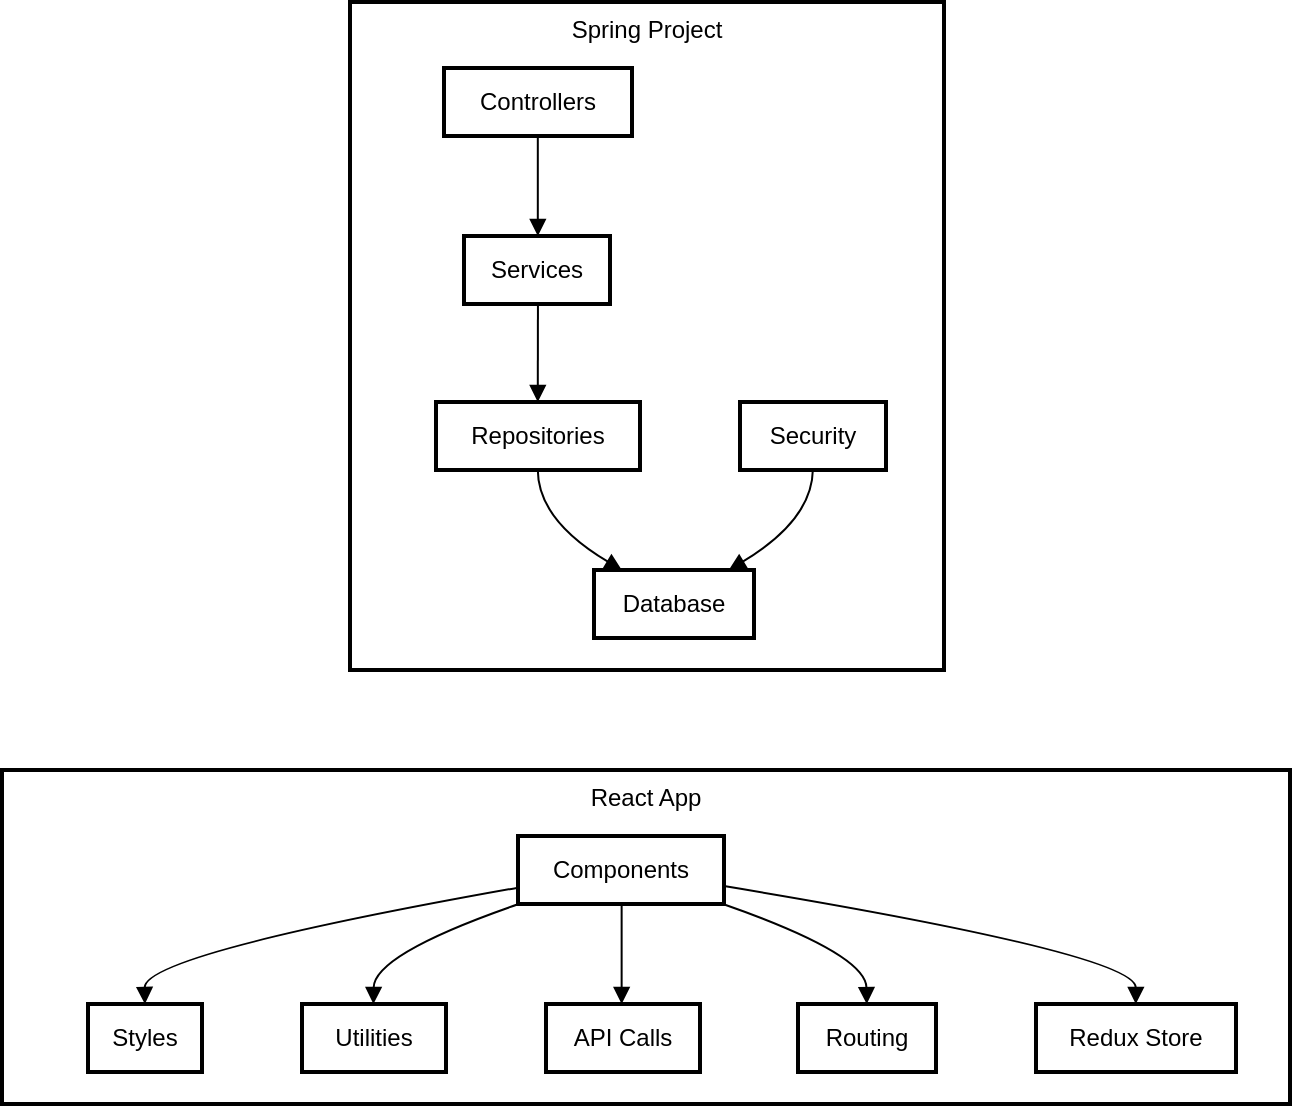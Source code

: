 <mxfile version="21.5.2" type="github">
  <diagram name="Page-1" id="S0oW7kvSpJavgTIhAodF">
    <mxGraphModel>
      <root>
        <mxCell id="0" />
        <mxCell id="1" parent="0" />
        <mxCell id="2" value="Spring Project" style="whiteSpace=wrap;strokeWidth=2;verticalAlign=top;" vertex="1" parent="1">
          <mxGeometry x="174" width="297" height="334" as="geometry" />
        </mxCell>
        <mxCell id="3" value="Controllers" style="whiteSpace=wrap;strokeWidth=2;" vertex="1" parent="2">
          <mxGeometry x="47" y="33" width="94" height="34" as="geometry" />
        </mxCell>
        <mxCell id="4" value="Services" style="whiteSpace=wrap;strokeWidth=2;" vertex="1" parent="2">
          <mxGeometry x="57" y="117" width="73" height="34" as="geometry" />
        </mxCell>
        <mxCell id="5" value="Repositories" style="whiteSpace=wrap;strokeWidth=2;" vertex="1" parent="2">
          <mxGeometry x="43" y="200" width="102" height="34" as="geometry" />
        </mxCell>
        <mxCell id="6" value="Database" style="whiteSpace=wrap;strokeWidth=2;" vertex="1" parent="2">
          <mxGeometry x="122" y="284" width="80" height="34" as="geometry" />
        </mxCell>
        <mxCell id="7" value="Security" style="whiteSpace=wrap;strokeWidth=2;" vertex="1" parent="2">
          <mxGeometry x="195" y="200" width="73" height="34" as="geometry" />
        </mxCell>
        <mxCell id="8" value="" style="curved=1;startArrow=none;endArrow=block;exitX=0.499;exitY=0.985;entryX=0.506;entryY=-0.015;" edge="1" parent="2" source="3" target="4">
          <mxGeometry relative="1" as="geometry">
            <Array as="points" />
          </mxGeometry>
        </mxCell>
        <mxCell id="9" value="" style="curved=1;startArrow=none;endArrow=block;exitX=0.506;exitY=0.971;entryX=0.499;entryY=0;" edge="1" parent="2" source="4" target="5">
          <mxGeometry relative="1" as="geometry">
            <Array as="points" />
          </mxGeometry>
        </mxCell>
        <mxCell id="10" value="" style="curved=1;startArrow=none;endArrow=block;exitX=0.499;exitY=0.985;entryX=0.164;entryY=-0.015;" edge="1" parent="2" source="5" target="6">
          <mxGeometry relative="1" as="geometry">
            <Array as="points">
              <mxPoint x="94" y="259" />
            </Array>
          </mxGeometry>
        </mxCell>
        <mxCell id="11" value="" style="curved=1;startArrow=none;endArrow=block;exitX=0.499;exitY=0.985;entryX=0.853;entryY=-0.015;" edge="1" parent="2" source="7" target="6">
          <mxGeometry relative="1" as="geometry">
            <Array as="points">
              <mxPoint x="231" y="259" />
            </Array>
          </mxGeometry>
        </mxCell>
        <mxCell id="12" value="React App" style="whiteSpace=wrap;strokeWidth=2;verticalAlign=top;" vertex="1" parent="1">
          <mxGeometry y="384" width="644" height="167" as="geometry" />
        </mxCell>
        <mxCell id="13" value="Components" style="whiteSpace=wrap;strokeWidth=2;" vertex="1" parent="12">
          <mxGeometry x="258" y="33" width="103" height="34" as="geometry" />
        </mxCell>
        <mxCell id="14" value="Styles" style="whiteSpace=wrap;strokeWidth=2;" vertex="1" parent="12">
          <mxGeometry x="43" y="117" width="57" height="34" as="geometry" />
        </mxCell>
        <mxCell id="15" value="Utilities" style="whiteSpace=wrap;strokeWidth=2;" vertex="1" parent="12">
          <mxGeometry x="150" y="117" width="72" height="34" as="geometry" />
        </mxCell>
        <mxCell id="16" value="API Calls" style="whiteSpace=wrap;strokeWidth=2;" vertex="1" parent="12">
          <mxGeometry x="272" y="117" width="77" height="34" as="geometry" />
        </mxCell>
        <mxCell id="17" value="Routing" style="whiteSpace=wrap;strokeWidth=2;" vertex="1" parent="12">
          <mxGeometry x="398" y="117" width="69" height="34" as="geometry" />
        </mxCell>
        <mxCell id="18" value="Redux Store" style="whiteSpace=wrap;strokeWidth=2;" vertex="1" parent="12">
          <mxGeometry x="517" y="117" width="100" height="34" as="geometry" />
        </mxCell>
        <mxCell id="19" value="" style="curved=1;startArrow=none;endArrow=block;exitX=0.003;exitY=0.758;entryX=0.499;entryY=-0.015;" edge="1" parent="12" source="13" target="14">
          <mxGeometry relative="1" as="geometry">
            <Array as="points">
              <mxPoint x="71" y="92" />
            </Array>
          </mxGeometry>
        </mxCell>
        <mxCell id="20" value="" style="curved=1;startArrow=none;endArrow=block;exitX=0.019;exitY=0.985;entryX=0.496;entryY=-0.015;" edge="1" parent="12" source="13" target="15">
          <mxGeometry relative="1" as="geometry">
            <Array as="points">
              <mxPoint x="186" y="92" />
            </Array>
          </mxGeometry>
        </mxCell>
        <mxCell id="21" value="" style="curved=1;startArrow=none;endArrow=block;exitX=0.503;exitY=0.985;entryX=0.491;entryY=-0.015;" edge="1" parent="12" source="13" target="16">
          <mxGeometry relative="1" as="geometry">
            <Array as="points" />
          </mxGeometry>
        </mxCell>
        <mxCell id="22" value="" style="curved=1;startArrow=none;endArrow=block;exitX=0.98;exitY=0.985;entryX=0.498;entryY=-0.015;" edge="1" parent="12" source="13" target="17">
          <mxGeometry relative="1" as="geometry">
            <Array as="points">
              <mxPoint x="432" y="92" />
            </Array>
          </mxGeometry>
        </mxCell>
        <mxCell id="23" value="" style="curved=1;startArrow=none;endArrow=block;exitX=1.003;exitY=0.738;entryX=0.499;entryY=-0.015;" edge="1" parent="12" source="13" target="18">
          <mxGeometry relative="1" as="geometry">
            <Array as="points">
              <mxPoint x="567" y="92" />
            </Array>
          </mxGeometry>
        </mxCell>
      </root>
    </mxGraphModel>
  </diagram>
</mxfile>
